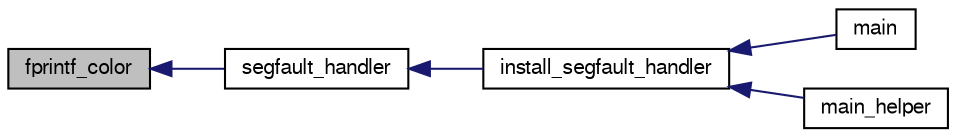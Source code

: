 digraph "fprintf_color"
{
  edge [fontname="FreeSans",fontsize="10",labelfontname="FreeSans",labelfontsize="10"];
  node [fontname="FreeSans",fontsize="10",shape=record];
  rankdir="LR";
  Node1 [label="fprintf_color",height=0.2,width=0.4,color="black", fillcolor="grey75", style="filled", fontcolor="black"];
  Node1 -> Node2 [dir="back",color="midnightblue",fontsize="10",style="solid",fontname="FreeSans"];
  Node2 [label="segfault_handler",height=0.2,width=0.4,color="black", fillcolor="white", style="filled",URL="$db/d17/_segfault_handler_8cpp.html#a20c4060e48b7a8bc188d81b87e974c05"];
  Node2 -> Node3 [dir="back",color="midnightblue",fontsize="10",style="solid",fontname="FreeSans"];
  Node3 [label="install_segfault_handler",height=0.2,width=0.4,color="black", fillcolor="white", style="filled",URL="$db/d17/_segfault_handler_8cpp.html#a13a0654cbf892725bd09b7d25d1fe57b"];
  Node3 -> Node4 [dir="back",color="midnightblue",fontsize="10",style="solid",fontname="FreeSans"];
  Node4 [label="main",height=0.2,width=0.4,color="black", fillcolor="white", style="filled",URL="$df/d0a/main_8cpp.html#a0ddf1224851353fc92bfbff6f499fa97"];
  Node3 -> Node5 [dir="back",color="midnightblue",fontsize="10",style="solid",fontname="FreeSans"];
  Node5 [label="main_helper",height=0.2,width=0.4,color="black", fillcolor="white", style="filled",URL="$d3/dfa/main__helper_8cpp.html#acd1b6ffaae55ecc3c765c38ce5bf3a95"];
}
